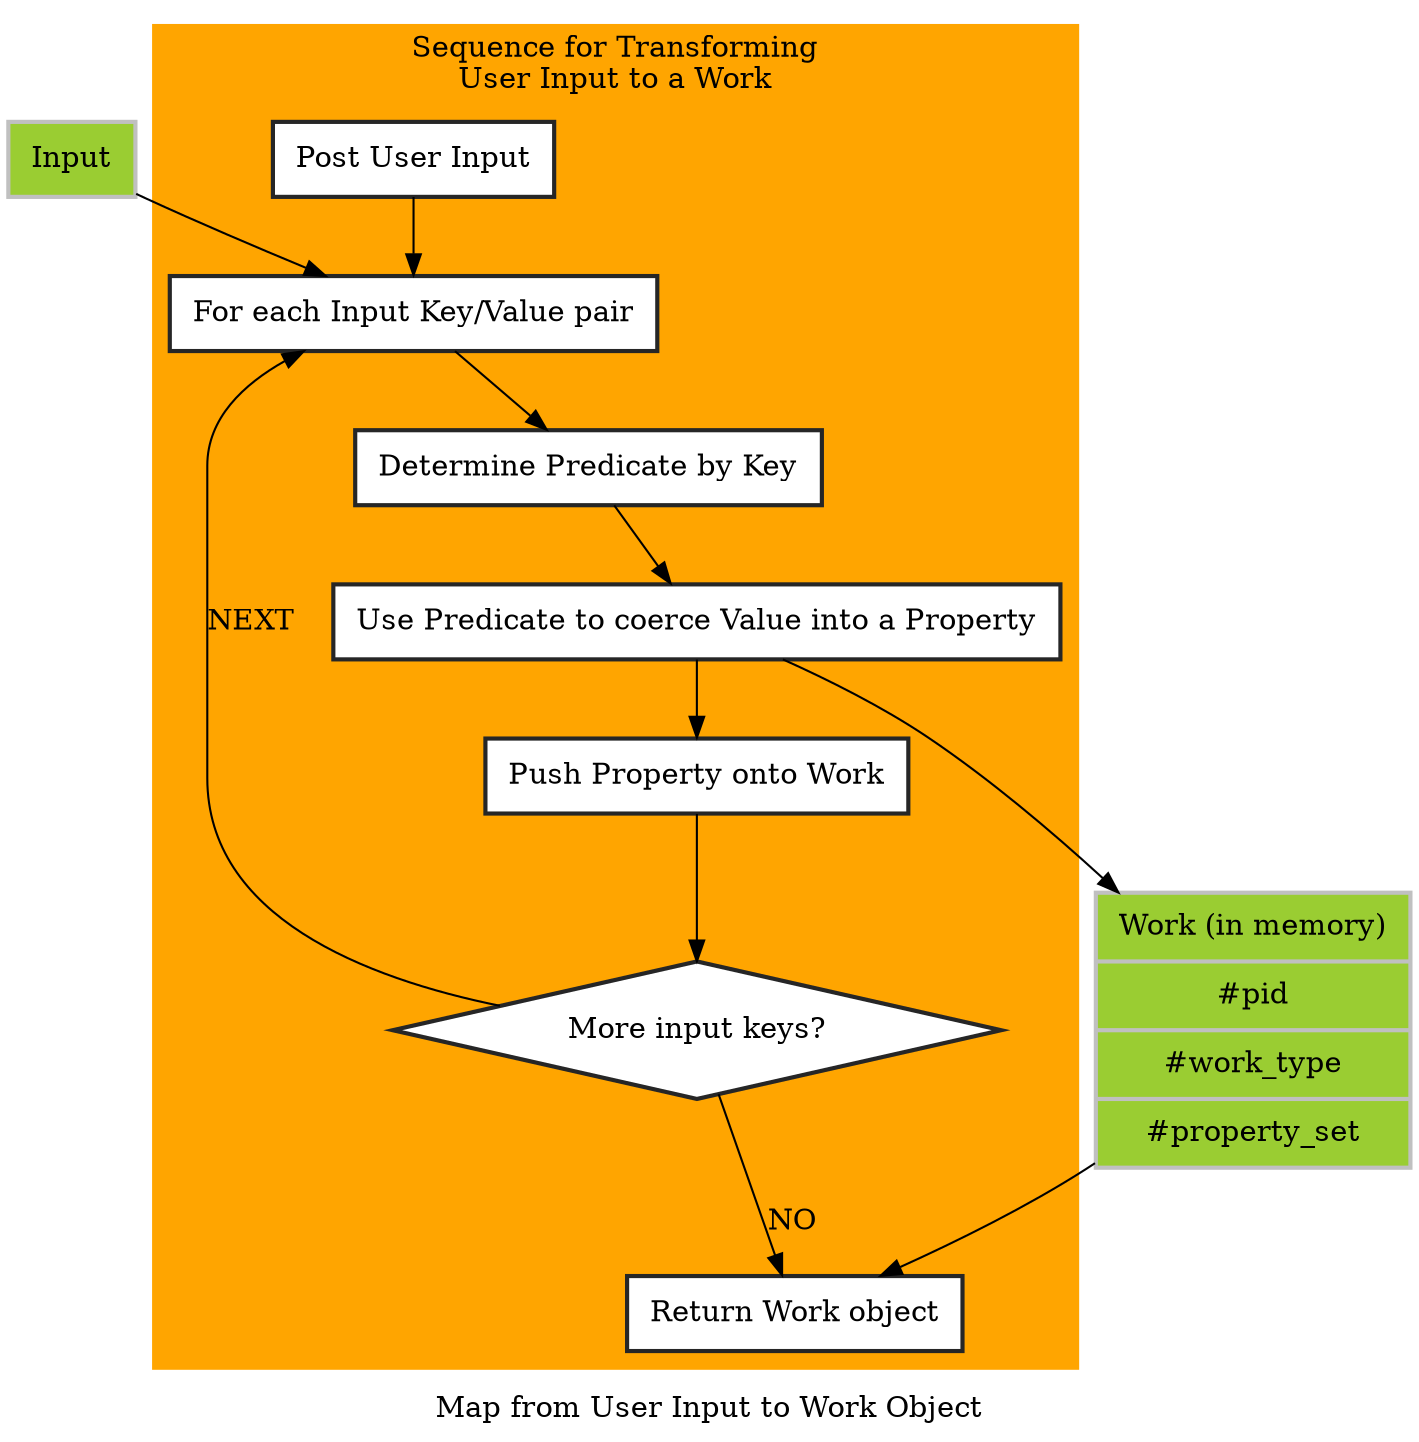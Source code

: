 digraph "G" {
    label="Map from User Input to Work Object"
    compound=true;
    node[color="grey15" shape=record penwidth=2 margin="0.15, 0.125"];

    subgraph 1 {
        label="Records"
        node[color="grey" style=filled fillcolor=olivedrab3];
        input[label="Input"]
        work[label="{ <f0> Work (in memory) | <f1> #pid | <f2> #work_type | <f3> #property_set }"]
    }

    subgraph cluster_0 {
        label="Sequence for Transforming\nUser Input to a Work"
        color="orange"
        style="filled"
        node[style=filled fillcolor=white]
        post_user_input[label="Post User Input"]
        for_each_input_key[label="For each Input Key/Value pair"]
        determine_predicate_for_key[label="Determine Predicate by Key"]
        coerce_value[label="Use Predicate to coerce Value into a Property"]
        push_value_to_onto_work[label="Push Property onto Work"]
        loop_input_key[label="More input keys?" shape="diamond"]
        return_work[label="Return Work object"]

        post_user_input -> for_each_input_key
        for_each_input_key -> determine_predicate_for_key
        determine_predicate_for_key -> coerce_value
        coerce_value -> push_value_to_onto_work
        push_value_to_onto_work -> loop_input_key
        loop_input_key -> for_each_input_key[label="NEXT"]
        loop_input_key -> return_work[label="NO"]
    }
    coerce_value -> work
    work -> return_work
    input -> for_each_input_key
}

